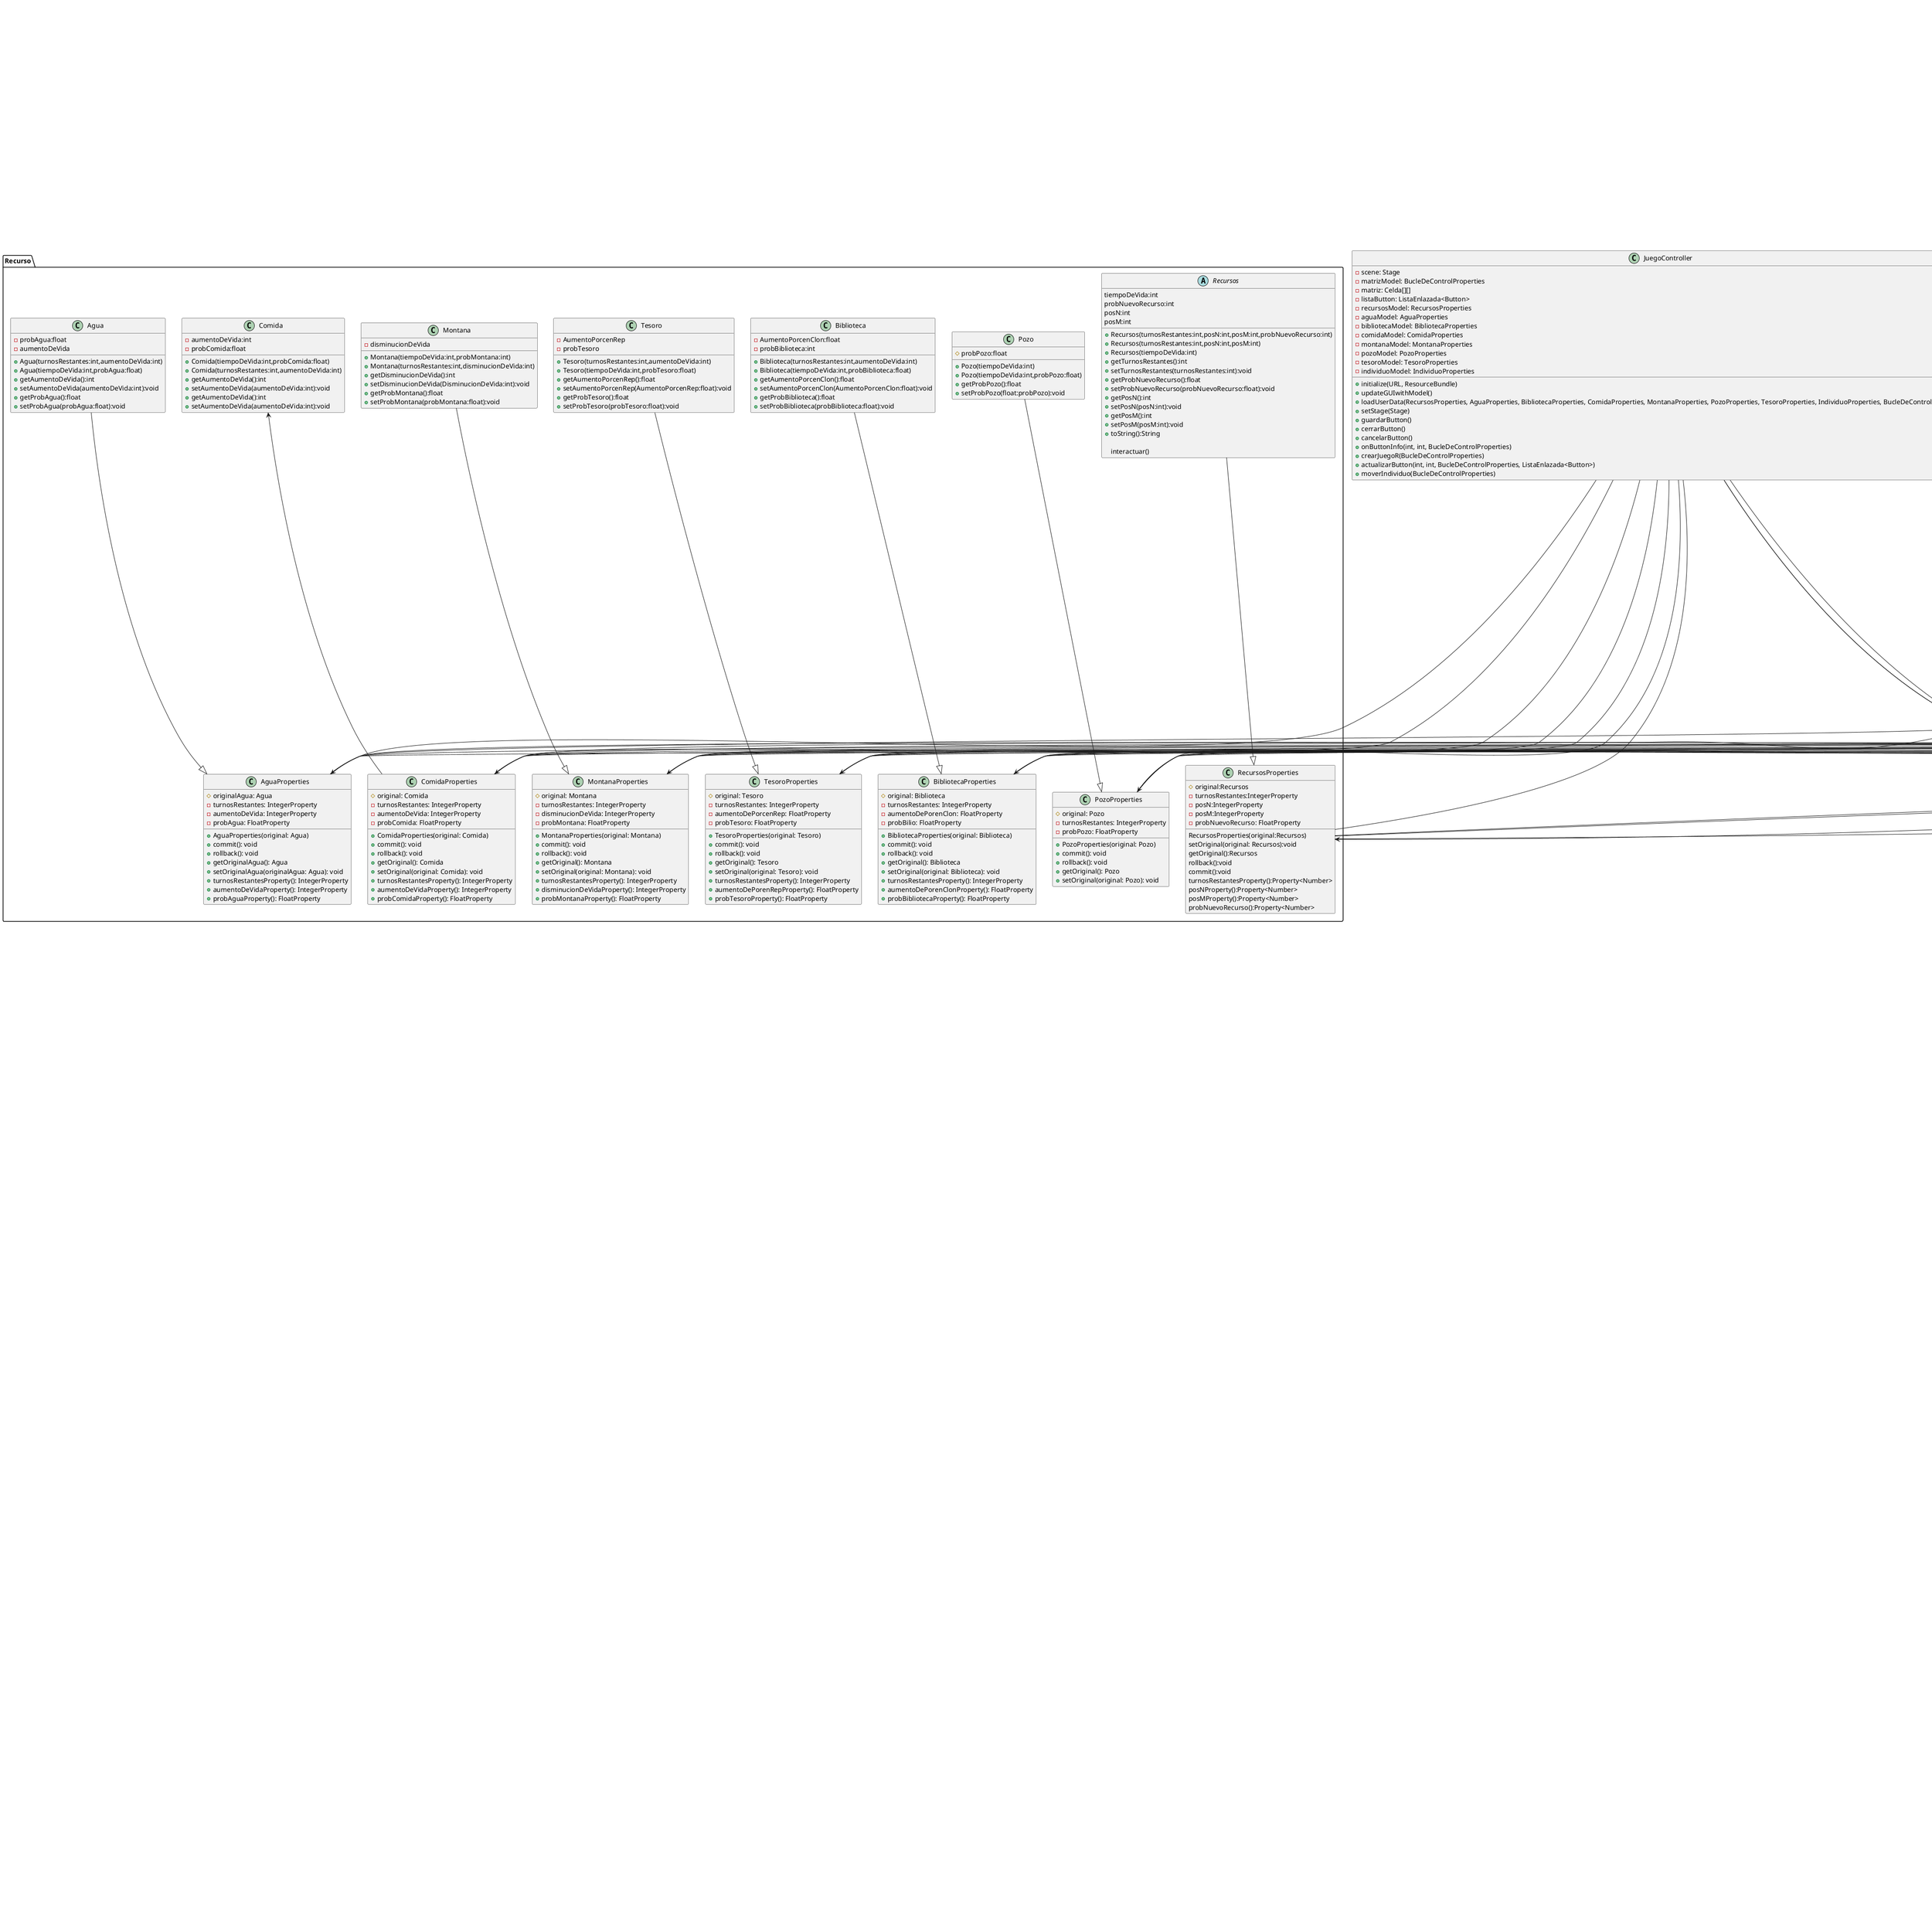 @startuml
'https://plantuml.com/object-diagram

class Tablero{
fila:int
columna:int
crearMatriz(fila,columna)
asignarPosicionObjeto(fila,columna)
max3elementos() -- Excepcion
eliminarElemento(celda)
botonStart()
botonStop()
introducirParam()
}
class JSON{
guardarArchivo()
cargarArchivo()
}
class BucleDeControl {
    - columna: int
    - fila: int
    - matriz: Celda[][]
    - turno: int
    - contadorReproduccionesTotales: int
    - contadorClonacionesTotales: int
    + BucleDeControl(int, int)
    + getColumna(): int
    + setColumna(int): void
    + getFila(): int
    + setFila(int): void
    + actualizarIndividuo(): void
    + actualizarRecursos(): void
    + movimiento(): void
    + mejorasRecursos(): void
    + reproduccion(): void
    + clonacion(): void
    + desaparecerIndividuos(): void
    + nuevoRecurso(): void
    + condicionFinalizacion(): boolean
    + bucleEntero(): void
    + grafoColaOperacionesIndividuos(): GrafoNuevo
}

BucleDeControl *-- Celda
BucleDeControl *-- Individuo
BucleDeControl *-- Recursos
BucleDeControl *-- Agua
BucleDeControl *-- Comida
BucleDeControl *-- Biblioteca
BucleDeControl *-- Tesoro
BucleDeControl *-- Pozo
BucleDeControl *-- Montana
BucleDeControl *-- IndAvanzado
BucleDeControl *-- IndNormal
BucleDeControl *-- IndBasico
BucleDeControl *-- ListaEnlazada
BucleDeControl *-- ElementoLE
BucleDeControl *-- ElementoLDE
BucleDeControl *-- NodoArbol
BucleDeControl *-- ListaSimple
BucleDeControl *-- NodoGrafoNuevo
BucleDeControl *-- ArcoGrafoNuevo
BucleDeControl *-- GrafoNuevo

class BucleDeControlProperties {
    - original: BucleDeControl
    - columnas: IntegerProperty
    - filas: IntegerProperty
    - matriz: Celda[][]
    + getFilas(): int
    + getColumnas(): int
    + BucleDeControlProperties(BucleDeControl)
    + commit(): void
    + rollback(): void
    + getOriginal(): BucleDeControl
    + setOriginal(BucleDeControl): void
    + columnasProperty(): Property<Number>
    + filasProperty(): Property<Number>
    + matrizProperty(): Celda[][]
}
BucleDeControlProperties *-- BucleDeControl
BucleDeControlProperties *-- Celda


class Individuo{
-id:int
-generacion:int
-turnosRestantes:int
-probReproduccion:int
-probClonacion:int
-probMuerte:int
-posN:int
-posM:int
+Individuo():void
+Individuo(id:int,generacion:int,turnosRestantes:int,
probReproduccion:int,probClonacion:int,probMuerte:int,posN:int,posM:int)
+Individuo(id:int,generacion:int,turnosRestantes:int,
          probReproduccion:int,probClonacion:int,probMuerte:int)
+Individuo(id:int,turnosRestantes:int)
+getId():int
+setId(id:int):void
+getGeneracion():int
+setGeneracion(generacion:int):void
+getTurnosRestantes():int
+setTurnosRestantes(turnosRestantes:int):void
+getProbReproduccion():int
+setProbReproduccion(probReproduccion:int):void
+getProbClonacion():int
+setProbClonacion(probClonacion:int):void
+getProbMuerte():int
+setProbMuerte(probMuerte:int):void
+getPosN():int
+setPosN(posN:int):void
+getPosM():int
+setPosM(posM:int):void
+toString():String

+abstract moverse(maxColumnas:int,maxFilas:int, matriz Celda[][])
+abstract reproduccion_entre_iguales()
+reproduccion_entre_distintos()
+restar_turno_vida()
+cambiar_prob_reproduccion()
+cambiar_prob_clonacion()
}
class IndBasico{
+IndBasico(id:int)
+IndBasico(id:int,turnosRestantes:int)
+moverse(maxColumnas:int,maxFilas:int, matriz Celda[][])
}
class IndNormal{
+IndNormal(id:int)
+IndNormal(id:int,turnosRestantes:int)
+moverse(maxColumnas:int,maxFilas:int, matriz Celda[][])
+creacionListaMovimiento (posNDeseado:int, posMDeseado:int, posN:int, posM:int,matriz Celda[][])
}
class IndAvanzado{
+IndAvanzado(id:int)
+IndAvanzado(id:int,turnosRestantes:int)
+moverse(maxColumnas:int,maxFilas:int, matriz Celda[][])
+creacionListaMovimiento (maxColumnas:int,maxFilas:int, posNDeseado:int, posMDeseado:int, posN:int, posM:int,matriz Celda[][])
}



class ArbolBinario{
-raiz:NodoArbol
+isVacia():boolean
-add(dato:TipoDelDato, raiz NodoArbol)
+add(dato:TipoDelDato)
+getGrado(nodo:NodoArbol, int:result):int
-getCamino(nodo:NodoArbol, raiz:NodoArbol, lista:ListaEnlazada):ListaEnlazada
+getCamino(nodo:NodoArbol)
+getLongitud(nodo:NodoArbol)
+getSubArbolIzquierda():ArbolBinarioDeBusqueda
+getSubArbolDerecha():ArbolBinarioDeBusqueda
-getListaPreOrden(nodo:NodoArbol, lista:ListaEnlazada):ListaEnlazada
+getListaPreOrden():ListaEnlazada
-getListaPostOrden(nodo:NodoArbol, lista:ListaEnlazada):ListaEnlazada
+getListaPostOrden():ListaEnlazada
-getListaOrdenCentral(nodo:NodoArbol, lista:ListaEnlazada):ListaEnlazada
+getListaOrdenCentral():ListaEnlazada
-getAltura(nodo:NodoArbol, p:int):int
+getAltura():int
+getListaDatosNivel(nivel:int, nodo:NodoArbol, lista:ListaEnlazada):ListaEnlazada
+getListaDatosNivel(nivel:int):ListaEnlazada
-isArbolCompleto(nodo:NodoArbol):boolean
+isArbolHomogeneo():Boolean
-isArbolCompleto(nodo:NodoArbol, numero:int):Boolean
+isArbolCompleto():Boolean
-isArbolCasiCompleto(nodo:NodoArbol, numero:int):Boolean
+isArbolCasiCompleto():Boolean
}
NodoArbol --> NodoArbol:derecha
NodoArbol --> NodoArbol:izquierda

class NodoArbol{
-derecha:NodoArbol
-izquierda:NodoArbol
-dato:TipoDelDato
+getDerecha():NodoArbol
+setDerecha(nodo:NodoArbol)
+getIzquierda():NodoArbol
+setIzquierda(nodo:NodoArbol)
+getDato():TipoDelDato
+setDato(dato:TipoDelDato)
+gradoNodo():int
+esHoja():boolean
}



class NodoGrafoNuevo{
-dato: TipoDelDato
-listaEntrada: ListaSimple<ArcoGrafoNuevo>
-listaSalida: ListaSimple<ArcoGrafoNuevo>
+NodoGrafoNuevo(dato:TipoDelDato)
+getDato(): TipoDelDato
}
class ArcoGrafoNuevo{
+relacion:TipoDelDato
+origen: NodoGrafoNuevo<TipoDelDato>
+destino: NodoGrafoNuevo<TipoDelDato>
+peso: double
+ArcoGrafoNuevo(relacion:TipoDelDato,origen:NodoGrafoNuevo<TipoDelDato>,
destino:NodoGrafoNuevo<TipoDelDato>,peso;double)
}

class GrafoNuevo{
-listaVertices: ListaSimple<NodoGrafoNuevo>
-listaArcos:  ListaSimple<ArcoGrafoNuevo>

+GrafoNuevo(listaVertices:ListaSimple<NodoGrafoNuevo>,listaArcos:ListaSimple<ArcoGrafoNuevo>)
+addNodo(nodo:NodoGrafoNuevo):void
+addArco(nodo:ArcoGrafoNuevo):void
+borrarArco(arco:ArcoGrafoNuevo):void
+borrarNodo(nodo:NodoGrafoNuevo):void
+recuperarNodo(nodo:NodoGrafoNuevo<TipoDelDato>):boolean
+recuperarArco(arco:ArcoGrafoNuevo<TipoDelDato>):boolean
+dijkstra(origen:NodoGrafoNuevo<TipoDelDato>):Cola<Camino<TipoDelDato>>
+dijkstra_init(origen:NodoGrafoNuevo<TipoDelDato>,distancias:Cola<double>,
colaPendientes:Cola<NodoGrafoNuevo<TipoDelDato>>,nodosAnteriores:Cola<NodoGrafoNuevo<TipoDelDato>>):void
+dijkstra_calcula(distancias:Cola<double>,colaPendientes:Cola<NodoGrafoNuevo<TipoDelDato>>,
nodosAnteriores:Cola<NodoGrafoNuevo<TipoDelDato>>):void
+dijkstra_procesaResultados(distancias:Cola<Double>, nodosAnteriores:Cola<NodoGrafoNuevo<TipoDelDato>> ,
origen: NodoGrafoNuevo<TipoDelDato> ):Cola<Camino<TipoDelDato>>
}




class ListaSimple {
-datos:ElementoLS[]
-maximo:int
+isVacia():boolean
+vaciar()
-add(el:ElementoLS):int
+add(s:String)
+add(o:Object)
+insert(s:String,posicion:int)
+insert(o:Object,posicion:int)
+del(posicion:int):int
+getNumeroElementos():int
+getPosicion(el:ElementoLS):int
+getPrimero():ElementoLS
+getUltimo():ElementoLS
-getSiguiente(el:ElementoLS):ElementoLS
+getElemento(posicion:int):ElementoLS
}

class ElementoLS {
-data:Object
+getData():Object
+setData(o Object):Object
}

ElementoLS <-- ListaSimple: datos

class ListaEnlazada {
-primero:ElementoLE
+isVacia():boolean
+vaciar()
-add(el:ElementoLE):int
+add(s:String)
+add(o:Object)
+insert(s:String,posicion:int)
+insert(o:Object,posicion:int)
+del(posicion:int):int
+getNumeroElementos():int
+getPosicion(el:ElementoLE):int
+getPrimero():ElementoLE
+getUltimo():ElementoLE
+getSiguiente(el:ElementoLE):ElementoLE
+getElemento(posicion:int):ElementoLE
}

class ElementoLE {
-siguiente:ElementoLE
-data:Object
-insertarmeEn(el:ElementoLE)
-getSiguiente():ElementoLE
+getData():Object
+setData():Object
}

ListaEnlazada --> ElementoLE:primero
ElementoLE --> ElementoLE:siguiente


class Cola{
-cabeza:ElementoLE
-cola:ElementoLE
+esVacia():boolean
+push(el:ElementoLE)
+pop():ElementoLE
}


class IndAvanzado {
  - Recursos recursoDeseado
  - int posNDeseado
  - int posMDeseado
  - NodoGrafoNuevo nodoIndividuo
  - ListaSimple<NodoGrafoNuevo> listaMovimiento
  - String claseRecurso
  + IndAvanzado(int id)
  + IndAvanzado(int id, int generacion, int turnoVidaRestantes, int probReproduccion, int probClonacion, int probMuerte, int posN, int posM)
  + IndAvanzado(int id, int generacion, int turnoVidaRestantes, int probReproduccion, int probClonacion, int probMuerte)
  + IndAvanzado(int id, int generacion, int turnoVidaRestantes)
  + IndAvanzado(int id, int generacion, int turnoVidaRestantes, String claseRecurso)
  + IndAvanzado(int id, int generacion, int turnoVidaRestantes, int probReproduccion, int probClonacion, int probMuerte, String claseRecurso)
  + ListaSimple<NodoGrafoNuevo> creacionListaMovimiento(int maxFilas, int maxColumnas, int posNDeseado, int posMDeseado, int posN, int posM, Celda[][] matriz)
  + void moverse(int maxColumnas, int maxFilas, Celda[][] matriz) throws Superar3Individuos
  + String toStringArbol(NodoArbol<Individuo> n)
  + String toStringArbol()
  + String toString()
}



package Recurso{
abstract class Recursos{
tiempoDeVida:int
probNuevoRecurso:int
posN:int
posM:int
+Recursos(turnosRestantes:int,posN:int,posM:int,probNuevoRecurso:int)
+Recursos(turnosRestantes:int,posN:int,posM:int)
+Recursos(tiempoDeVida:int)
+getTurnosRestantes():int
+setTurnosRestantes(turnosRestantes:int):void
+getProbNuevoRecurso():float
+setProbNuevoRecurso(probNuevoRecurso:float):void
+getPosN():int
+setPosN(posN:int):void
+getPosM():int
+setPosM(posM:int):void
+toString():String

interactuar()
}
class RecursosProperties{
#original:Recursos
- turnosRestantes:IntegerProperty
- posN:IntegerProperty
- posM:IntegerProperty
- probNuevoRecurso: FloatProperty
RecursosProperties(original:Recursos)
setOriginal(original: Recursos):void
getOriginal():Recursos
rollback():void
commit():void
turnosRestantesProperty():Property<Number>
posNProperty():Property<Number>
posMProperty():Property<Number>
probNuevoRecurso():Property<Number>
}
Recursos--|>RecursosProperties
class Agua{
-probAgua:float
-aumentoDeVida
+Agua(turnosRestantes:int,aumentoDeVida:int)
+Agua(tiempoDeVida:int,probAgua:float)
+getAumentoDeVida():int
+setAumentoDeVida(aumentoDeVida:int):void
+getProbAgua():float
+setProbAgua(probAgua:float):void
}
class AguaProperties {
#originalAgua: Agua
-turnosRestantes: IntegerProperty
-aumentoDeVida: IntegerProperty
-probAgua: FloatProperty
+AguaProperties(original: Agua)
+commit(): void
+rollback(): void
+getOriginalAgua(): Agua
+setOriginalAgua(originalAgua: Agua): void
+turnosRestantesProperty(): IntegerProperty
+aumentoDeVidaProperty(): IntegerProperty
+probAguaProperty(): FloatProperty
}
Agua --|> AguaProperties
class Comida{
-aumentoDeVida:int
-probComida:float
+Comida(tiempoDeVida:int,probComida:float)
+Comida(turnosRestantes:int,aumentoDeVida:int)
+getAumentoDeVida():int
+setAumentoDeVida(aumentoDeVida:int):void
+getAumentoDeVida():int
+setAumentoDeVida(aumentoDeVida:int):void
}
class ComidaProperties {
#original: Comida
-turnosRestantes: IntegerProperty
-aumentoDeVida: IntegerProperty
-probComida: FloatProperty
+ComidaProperties(original: Comida)
+commit(): void
+rollback(): void
+getOriginal(): Comida
+setOriginal(original: Comida): void
+turnosRestantesProperty(): IntegerProperty
+aumentoDeVidaProperty(): IntegerProperty
+probComidaProperty(): FloatProperty
}
Comida <-- ComidaProperties
class Montana{
-disminucionDeVida
+Montana(tiempoDeVida:int,probMontana:int)
+Montana(turnosRestantes:int,disminucionDeVida:int)
+getDisminucionDeVida():int
+setDisminucionDeVida(DisminucionDeVida:int):void
+getProbMontana():float
+setProbMontana(probMontana:float):void
}
class MontanaProperties {
#original: Montana
-turnosRestantes: IntegerProperty
-disminucionDeVida: IntegerProperty
-probMontana: FloatProperty
+MontanaProperties(original: Montana)
+commit(): void
+rollback(): void
+getOriginal(): Montana
+setOriginal(original: Montana): void
+turnosRestantesProperty(): IntegerProperty
+disminucionDeVidaProperty(): IntegerProperty
+probMontanaProperty(): FloatProperty
}
Montana --|> MontanaProperties
class Tesoro{
-AumentoPorcenRep
-probTesoro
+Tesoro(turnosRestantes:int,aumentoDeVida:int)
+Tesoro(tiempoDeVida:int,probTesoro:float)
+getAumentoPorcenRep():float
+setAumentoPorcenRep(AumentoPorcenRep:float):void
+getProbTesoro():float
+setProbTesoro(probTesoro:float):void
}
class TesoroProperties {
#original: Tesoro
-turnosRestantes: IntegerProperty
-aumentoDePorcenRep: FloatProperty
-probTesoro: FloatProperty
+TesoroProperties(original: Tesoro)
+commit(): void
+rollback(): void
+getOriginal(): Tesoro
+setOriginal(original: Tesoro): void
+turnosRestantesProperty(): IntegerProperty
+aumentoDePorenRepProperty(): FloatProperty
+probTesoroProperty(): FloatProperty
}
Tesoro --|> TesoroProperties
class Biblioteca{
-AumentoPorcenClon:float
-probBiblioteca:int
+Biblioteca(turnosRestantes:int,aumentoDeVida:int)
+Biblioteca(tiempoDeVida:int,probBiblioteca:float)
+getAumentoPorcenClon():float
+setAumentoPorcenClon(AumentoPorcenClon:float):void
+getProbBiblioteca():float
+setProbBiblioteca(probBiblioteca:float):void
}
class BibliotecaProperties {
#original: Biblioteca
-turnosRestantes: IntegerProperty
-aumentoDePorenClon: FloatProperty
-probBilio: FloatProperty
+BibliotecaProperties(original: Biblioteca)
+commit(): void
+rollback(): void
+getOriginal(): Biblioteca
+setOriginal(original: Biblioteca): void
+turnosRestantesProperty(): IntegerProperty
+aumentoDePorenClonProperty(): FloatProperty
+probBibliotecaProperty(): FloatProperty
}
Biblioteca--|> BibliotecaProperties
class Pozo{
#probPozo:float
+Pozo(tiempoDeVida:int)
+Pozo(tiempoDeVida:int,probPozo:float)
+getProbPozo():float
+setProbPozo(float:probPozo):void
}
class PozoProperties {
# original: Pozo
- turnosRestantes: IntegerProperty
- probPozo: FloatProperty

+PozoProperties(original: Pozo)
+commit(): void
+rollback(): void
+getOriginal(): Pozo
+setOriginal(original: Pozo): void
}
Pozo --|> PozoProperties

}

Individuo "0,1,2,3" --o BucleDeControl
Tablero "NxM" --o BucleDeControl


IndAvanzado --|> Individuo
IndBasico --|> Individuo
IndNormal --|> Individuo

Agua ---|> Recursos
Montana ---|> Recursos
Comida --|> Recursos
Tesoro --|> Recursos
Biblioteca ---|> Recursos
Pozo --|> Recursos

ElementoLE <-- Cola
NodoArbol <-- ArbolBinario
ArbolBinario --|> JSON
ListaEnlazada --|> JSON

Cola --|> JSON
Individuo <-- ArbolBinario
ListaSimple --|> JSON

NodoGrafoNuevo --> ListaSimple: listaSalida
NodoGrafoNuevo --> ListaSimple: listaEntrada

ArcoGrafoNuevo --> NodoGrafoNuevo: origen
ArcoGrafoNuevo --> NodoGrafoNuevo: destino

GrafoNuevo --> ListaSimple:listaVertices
GrafoNuevo --> ListaSimple:listaArcos





class Celda{
- listaIndividuo: ListaEnlazada<Individuo>
- listaRecurso: ListaEnlazada<Recursos>
+ Celda()
+ Celda(ListaEnlazada<Individuo>, ListaEnlazada<Recursos>)
+ getListaIndividuo(): ListaEnlazada<Individuo>
+ setListaIndividuo(ListaEnlazada<Individuo>)
+ getListaRecurso(): ListaEnlazada<Recursos>
+ setListaRecurso(ListaEnlazada<Recursos>)
+ addIndividuo(Individuo): void
+ addRecurso(Recursos): void
+ eliminarRecurso(Recursos): void
+ eliminarIndividuo(Individuo): void
+ toString(): String
}
Celda -- ListaEnlazada
Celda *-- Individuo
Celda *-- Recursos
Celda "1" -- "3" ElementoLE : contains

class CeldaProperties {
    - original: Celda[][]
    - properties: Celda[][]
    + CeldaProperties(Celda[][])
    + getOriginal(): Celda[][]
    + setOriginal(Celda[][]): void
    + getProperties(): Celda[][]
    + setProperties(Celda[][]): void
    + commit(): void
    + rollback(): void
}


CeldaProperties *-- Celda


class RecursosController {
    - labelProbNuevoRecurso: Label
    - sliderProbAgua: Slider
    - sliderProbAumentBiblio: Slider
    - sliderProbBiblioteca: Slider
    - sliderProbComida: Slider
    - sliderProbMontana: Slider
    - sliderProbNuevoRecurso: Slider
    - sliderProbPozo: Slider
    - sliderProbTesoro: Slider
    - sliderRepAumentoTesoro: Slider
    - sliderTurnosAumentoComida: Slider
    - sliderTurnosVidaAgua: Slider
    - sliderTurnosVidaMontana: Slider
    - a1: Label
    - a2: Label
    - b1: Label
    - b2: Label
    - c1: Label
    - c2: Label
    - m1: Label
    - m2: Label
    - p1: Label
    - t1: Label
    - t2: Label
    - pc: Label
    - pm: Label
    - pr: Label
    - t: Label
    - sliderTurnosRestantesInd: Slider
    - sliderProbRepInd: Slider
    - sliderProbClonInd: Slider
    - sliderProbMuerteInd: Slider
    - labelColumnasMatriz: Label
    - labelFilasMatriz: Label
    - sliderColumnasMatriz: Slider
    - sliderFilasMatriz: Slider
    - cerrarButton: Button
    - scene: Stage
    - medida: IntegerProperty
    - medB1: IntegerProperty
    - medB2: IntegerProperty
    - medT1: IntegerProperty
    - medT2: IntegerProperty
    - medC1: IntegerProperty
    - medC2: IntegerProperty
    - medM1: IntegerProperty
    - medM2: IntegerProperty
    - medP1: IntegerProperty
    - medA1: IntegerProperty
    - medA2: IntegerProperty
    - ind1: IntegerProperty
    - ind2: IntegerProperty
    - ind3: IntegerProperty
    - ind4: IntegerProperty
    - mf: IntegerProperty
    - mc: IntegerProperty
    - recursosModel: RecursosProperties
    - aguaModel: AguaProperties
    - bibliotecaModel: BibliotecaProperties
    - comidaModel: ComidaProperties
    - montanaModel: MontanaProperties
    - pozoModel: PozoProperties
    - tesoroModel: TesoroProperties
    - individuoModel: IndividuoProperties
    - matriz: BucleDeControl
    - modeloMatriz: BucleDeControlProperties
    - celda: Celda[][]
    - modeloCelda: CeldaProperties
    - listaButton: ListaEnlazada<Button>

    + initialize(url: URL, resourceBundle: ResourceBundle): void
    + loadUserData(parametrosRecursos: RecursosProperties, parametrosAgua: AguaProperties, parametrosBiblioteca: BibliotecaProperties, parametrosComida: ComidaProperties, parametrosMontana: MontanaProperties, parametrosPozo: PozoProperties, parametrosTesoro: TesoroProperties, parametrosInd: IndividuoProperties, parametroMatriz: BucleDeControlProperties): void
    + setStage(s: Stage): void
    + guardarButton(): void
    + cerrarButton(): void
    + cancelarButton(): void
    + nuevaVentanaMatriz(): void
    + actualizarButton(c: int, f: int): void
    + crearJuego(modeloMatriz: BucleDeControlProperties): void
}

RecursosController --|> Initializable
RecursosController --|> Stage
RecursosController -- RecursosProperties
RecursosController -- AguaProperties
RecursosController -- BibliotecaProperties
RecursosController -- ComidaProperties
RecursosController -- MontanaProperties
RecursosController -- PozoProperties
RecursosController -- TesoroProperties
RecursosController -- IndividuoProperties
RecursosController -- BucleDeControlProperties
RecursosController -- CeldaProperties
RecursosController -- ListaEnlazada


class PantallaFinalController {
    - stage: Stage
    - matrizModel: BucleDeControlProperties

    + initialize(url: URL, resourceBundle: ResourceBundle): void
    + loadUserData(parametrosBucleDeControl: BucleDeControlProperties): void
    + setStage(s: Stage): void
    + guardarButton(): void
    + cerrarButton(): void
    + cancelarButton(): void
    + abrirPantallaFinal(): void
    + mostrarArboles(d: DefaultMutableTreeNode, ind: ArbolBinarioDeBusqueda<Individuo>): void
}

PantallaFinalController --|> Initializable
PantallaFinalController --|> Stage
PantallaFinalController -- BucleDeControlProperties
PantallaFinalController -- DefaultMutableTreeNode
PantallaFinalController -- ArbolBinarioDeBusqueda
PantallaFinalController -- Individuo

class ModCeldaController {
    - boxTipoRecuso: MenuButton
    - boxTipoInd: MenuButton
    - scene: Stage
    - matrizModel: BucleDeControlProperties
    - matriz: Celda[][]

    + initialize(url: URL, resourceBundle: ResourceBundle): void
    + loadUserData(parametrosBucleDeControl: BucleDeControlProperties): void
    + setStage(s: Stage): void
    + guardarButton(): void
    + cerrarButton(): void
    + cancelarButton(): void
    + onButtonAction(f: int, c: int): void
}

ModCeldaController --|> Initializable
ModCeldaController --|> Stage
ModCeldaController -- BucleDeControlProperties
class Matriz1Controller {
    - scene: Stage
    - matrizModel: BucleDeControlProperties
    - recursosModel: RecursosProperties
    - aguaModel: AguaProperties
    - bibliotecaModel: BibliotecaProperties
    - comidaModel: ComidaProperties
    - montanaModel: MontanaProperties
    - pozoModel: PozoProperties
    - tesoroModel: TesoroProperties
    - individuoModel: IndividuoProperties
    + initialize(URL, ResourceBundle)
    + updateGUIwithModel()
    + loadUserData(RecursosProperties, AguaProperties, BibliotecaProperties, ComidaProperties, MontanaProperties, PozoProperties, TesoroProperties, IndividuoProperties, BucleDeControlProperties)
    + setStage(Stage)
    + guardarButton()
    + cerrarButton()
    + cancelarButton()
    + onButtonAction(int, int, RecursosController)
}
Matriz1Controller --|> Initializable
class JuegoController {
    - scene: Stage
    - matrizModel: BucleDeControlProperties
    - matriz: Celda[][]
    - listaButton: ListaEnlazada<Button>
    - recursosModel: RecursosProperties
    - aguaModel: AguaProperties
    - bibliotecaModel: BibliotecaProperties
    - comidaModel: ComidaProperties
    - montanaModel: MontanaProperties
    - pozoModel: PozoProperties
    - tesoroModel: TesoroProperties
    - individuoModel: IndividuoProperties

    + initialize(URL, ResourceBundle)
    + updateGUIwithModel()
    + loadUserData(RecursosProperties, AguaProperties, BibliotecaProperties, ComidaProperties, MontanaProperties, PozoProperties, TesoroProperties, IndividuoProperties, BucleDeControlProperties)
    + setStage(Stage)
    + guardarButton()
    + cerrarButton()
    + cancelarButton()
    + onButtonInfo(int, int, BucleDeControlProperties)
    + crearJuegoR(BucleDeControlProperties)
    + actualizarButton(int, int, BucleDeControlProperties, ListaEnlazada<Button>)
    + moverIndividuo(BucleDeControlProperties)
}
JuegoController -- BucleDeControlProperties
JuegoController -- RecursosProperties
JuegoController -- AguaProperties
JuegoController -- BibliotecaProperties
JuegoController -- ComidaProperties
JuegoController -- MontanaProperties
JuegoController -- PozoProperties
JuegoController -- TesoroProperties
JuegoController -- IndividuoProperties
JuegoController -- Celda

class InfoCeldaController {
    - scene: Stage
    - matrizModel: BucleDeControlProperties
    - matriz: Celda[][]

    + initialize(URL, ResourceBundle)
    + updateGUIwithModel()
    + loadUserData(BucleDeControlProperties)
    + setStage(Stage)
    + guardarButton()
    + cerrarButton()
    + cancelarButton()
}
InfoCeldaController -- BucleDeControlProperties
class HelloController {
    - stage: Stage
    - recursosModel: RecursosProperties
    - aguaModel: AguaProperties
    - bibliotecaModel: BibliotecaProperties
    - comidaModel: ComidaProperties
    - montanaModel: MontanaProperties
    - pozoModel: PozoProperties
    - tesoroModel: TesoroProperties
    - individuoModel: IndividuoProperties
    - matriz: BucleDeControl
    - modeloMatriz: BucleDeControlProperties

    + initialize(URL, ResourceBundle)
    + loadUserData(RecursosProperties, AguaProperties, BibliotecaProperties, ComidaProperties, MontanaProperties, PozoProperties, TesoroProperties, IndividuoProperties, BucleDeControlProperties)
    + onMiBotonNuevaVentajaClick()
    + onMiBotonNuevaVentanaAjustesClick()
    + cerraryGuardar()
}



HelloController -- RecursosProperties
HelloController -- AguaProperties
HelloController -- BibliotecaProperties
HelloController -- ComidaProperties
HelloController -- MontanaProperties
HelloController -- PozoProperties
HelloController -- TesoroProperties
HelloController -- IndividuoProperties
HelloController -- BucleDeControl
HelloController -- BucleDeControlProperties

class HelloApplication {
    - log: Logger
    - recursos: Recursos
    - modeloRecursos: RecursosProperties
    - agua: Agua
    - modeloAgua: AguaProperties
    - biblioteca: Biblioteca
    - modeloBiblioteca: BibliotecaProperties
    - comida: Comida
    - modeloComida: ComidaProperties
    - montana: Montana
    - modeloMontana: MontanaProperties
    - tesoro: Tesoro
    - modeloTesoro: TesoroProperties
    - pozo: Pozo
    - modeloPozo: PozoProperties
    - ind: Individuo
    - modeloInd: IndividuoProperties
    - matriz: BucleDeControl
    - modeloMatriz: BucleDeControlProperties

    + start(Stage) throws IOException
    + main(String[])
}
HelloApplication -- Recursos
HelloApplication -- RecursosProperties
HelloApplication -- Agua
HelloApplication -- AguaProperties
HelloApplication -- Biblioteca
HelloApplication -- BibliotecaProperties
HelloApplication -- Comida
HelloApplication -- ComidaProperties
HelloApplication -- Montana
HelloApplication -- MontanaProperties
HelloApplication -- Tesoro
HelloApplication -- TesoroProperties
HelloApplication -- Pozo
HelloApplication -- PozoProperties
HelloApplication -- Individuo
HelloApplication -- IndividuoProperties
HelloApplication -- BucleDeControl
HelloApplication -- BucleDeControlProperties

class GuardarDatos {
    - listaIndividuo: String[]
    - listaRecurso: String[]
    - infoIndyRec: int[]
    - fyc: int[]
    + guardarDatos(BucleDeControl, Individuo, Agua, Biblioteca, Comida, Montana, Pozo, Tesoro)
    + cargarBucle(): BucleDeControl
    + cargarIndividuo(): Individuo
    + cargarRecursos(): Recursos
    + cargarAgua(): Agua
    + cargarBiblioteca(): Biblioteca
    + cargarComida(): Comida
    + cargarMontana(): Montana
    + cargarTesoro(): Tesoro
    + cargarPozo(): Pozo
    + fromStringI(String): Individuo
    + fromStringR(String): Recursos
}
GuardarDatos -- BucleDeControl
GuardarDatos -- Individuo
GuardarDatos -- Agua
GuardarDatos -- Biblioteca
GuardarDatos -- Comida
GuardarDatos -- Montana
GuardarDatos -- Pozo
GuardarDatos -- Tesoro
GuardarDatos -- Gson1
GuardarDatos -- Recursos
class AddEliminiarController {
    - scene: Stage
    - matrizModel: BucleDeControlProperties
    - matriz: Celda[][]
    + initialize(URL, ResourceBundle): void
    + updateGUIwithModel(): void
    + loadUserData(BucleDeControlProperties): void
    + setStage(Stage): void
    + guardarButton(): void
    + cerrarButton(): void
    + cancelarButton(): void
}


AddEliminiarController *-- BucleDeControlProperties
AddEliminiarController *-- Celda

class AjustesMidJuegoController {
    -scene: Stage
    -recursosModel: RecursosProperties
    -aguaModel: AguaProperties
    -bibliotecaModel: BibliotecaProperties
    -comidaModel: ComidaProperties
    -montanaModel: MontanaProperties
    -pozoModel: PozoProperties
    -tesoroModel: TesoroProperties
    -individuoModel: IndividuoProperties
    -modeloMatriz: BucleDeControlProperties
    -listaButton: ListaEnlazada<Button>
    -medida: IntegerProperty
    -medB1: IntegerProperty
    -medB2: IntegerProperty
    -medT1: IntegerProperty
    -medT2: IntegerProperty
    -medC1: IntegerProperty
    -medC2: IntegerProperty
    -medM1: IntegerProperty
    -medM2: IntegerProperty
    -medP1: IntegerProperty
    -medA1: IntegerProperty
    -medA2: IntegerProperty
    -ind1: IntegerProperty
    -ind2: IntegerProperty
    -ind3: IntegerProperty
    -ind4: IntegerProperty
    +initialize(url: URL, resourceBundle: ResourceBundle): void
    +loadUserData(parametrosRecursos: RecursosProperties, parametrosAgua: AguaProperties, parametrosBiblioteca: BibliotecaProperties, parametrosComida: ComidaProperties, parametrosMontana: MontanaProperties, parametrosPozo: PozoProperties, parametrosTesoro: TesoroProperties, parametrosInd: IndividuoProperties, parametroMatriz: BucleDeControlProperties, listaButton: ListaEnlazada<Button>): void
    +setStage(s: Stage): void
    +guardarButton(): void
    +modificarCelda(f: int, c: int, modeloMatriz: BucleDeControlProperties): void
    +cerrarButton(): void
    +cancelarButton(): void
    +nuevaVentanaMatriz(): void
}
AjustesMidJuegoController  -->  RecursosProperties
AjustesMidJuegoController  -->  AguaProperties
AjustesMidJuegoController  -->  BibliotecaProperties
AjustesMidJuegoController  -->  ComidaProperties
AjustesMidJuegoController  -->  MontanaProperties
AjustesMidJuegoController  -->  PozoProperties
AjustesMidJuegoController  -->  TesoroProperties
AjustesMidJuegoController  -->  IndividuoProperties
AjustesMidJuegoController  -->  BucleDeControlProperties
AjustesMidJuegoController  -->  ListaEnlazada


class Individuo {
    - int id
    - int generacion
    - int turnosRestantes
    - int probReproduccion
    - int probClonacion
    - int probMuerte
    - int posN
    - int posM
    - ArbolBinarioDeBusqueda<Individuo> arbolGenealogico
    - Cola colaOperaciones
    - int contadorReproduccion
    - int contadorClonacion

    + Individuo(int id, int generacion, int turnosRestantes)
    + Individuo(int id, int generacion, int turnoVidaRestantes, int probReproduccion, int probClonacion, int probMuerte, int posN, int posM)
    + Individuo(int id, int generacion, int turnoVidaRestantes, int probReproduccion, int probClonacion, int probMuerte)
    + Individuo(int id)

    + int getId()
    + void setId(int id)
    + int getGeneracion()
    + void setGeneracion(int generacion)
    + int getTurnosRestantes()
    + void setTurnosRestantes(int turnoVidaRestantes)
    + int getProbReproduccion()
    + void setProbReproduccion(int probReproduccion)
    + int getProbClonacion()
    + void setProbClonacion(int probClonacion)
    + int getProbMuerte()
    + void setProbMuerte(int probMuerte)
    + int getPosM()
    + void setPosM(int posM)
    + int getPosN()
    + void setPosN(int posN)
    + void moverse(int maxColumnas, int maxFilas, Celda[][] matriz)
    + ArbolBinarioDeBusqueda<Individuo> getArbolGenealogico()
    + void setArbolGenealogico(ArbolBinarioDeBusqueda<Individuo> arbolGenealogico)
    + Cola getColaOperaciones()
    + void setColaOperaciones(Cola colaOperaciones)
    + int getContadorReproduccion()
    + void setContadorReproduccion(int contadorReproduccion)
    + int getContadorClonacion()
    + void setContadorClonacion(int contadorClonacion)
    + static Individuo fromStringI(String individuoString, String split)
    + static Individuo fromString(String individuoString)
    + String toString()
}



@enduml
